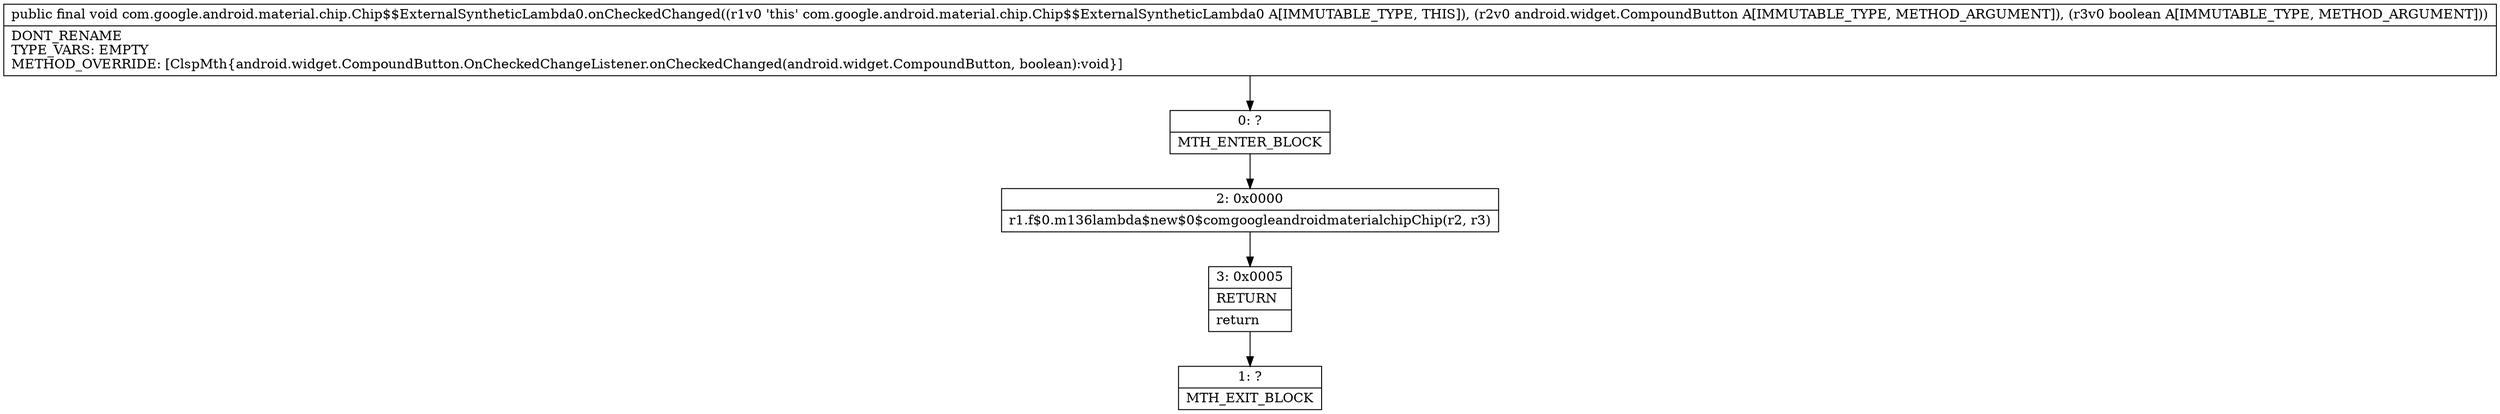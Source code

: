 digraph "CFG forcom.google.android.material.chip.Chip$$ExternalSyntheticLambda0.onCheckedChanged(Landroid\/widget\/CompoundButton;Z)V" {
Node_0 [shape=record,label="{0\:\ ?|MTH_ENTER_BLOCK\l}"];
Node_2 [shape=record,label="{2\:\ 0x0000|r1.f$0.m136lambda$new$0$comgoogleandroidmaterialchipChip(r2, r3)\l}"];
Node_3 [shape=record,label="{3\:\ 0x0005|RETURN\l|return\l}"];
Node_1 [shape=record,label="{1\:\ ?|MTH_EXIT_BLOCK\l}"];
MethodNode[shape=record,label="{public final void com.google.android.material.chip.Chip$$ExternalSyntheticLambda0.onCheckedChanged((r1v0 'this' com.google.android.material.chip.Chip$$ExternalSyntheticLambda0 A[IMMUTABLE_TYPE, THIS]), (r2v0 android.widget.CompoundButton A[IMMUTABLE_TYPE, METHOD_ARGUMENT]), (r3v0 boolean A[IMMUTABLE_TYPE, METHOD_ARGUMENT]))  | DONT_RENAME\lTYPE_VARS: EMPTY\lMETHOD_OVERRIDE: [ClspMth\{android.widget.CompoundButton.OnCheckedChangeListener.onCheckedChanged(android.widget.CompoundButton, boolean):void\}]\l}"];
MethodNode -> Node_0;Node_0 -> Node_2;
Node_2 -> Node_3;
Node_3 -> Node_1;
}

